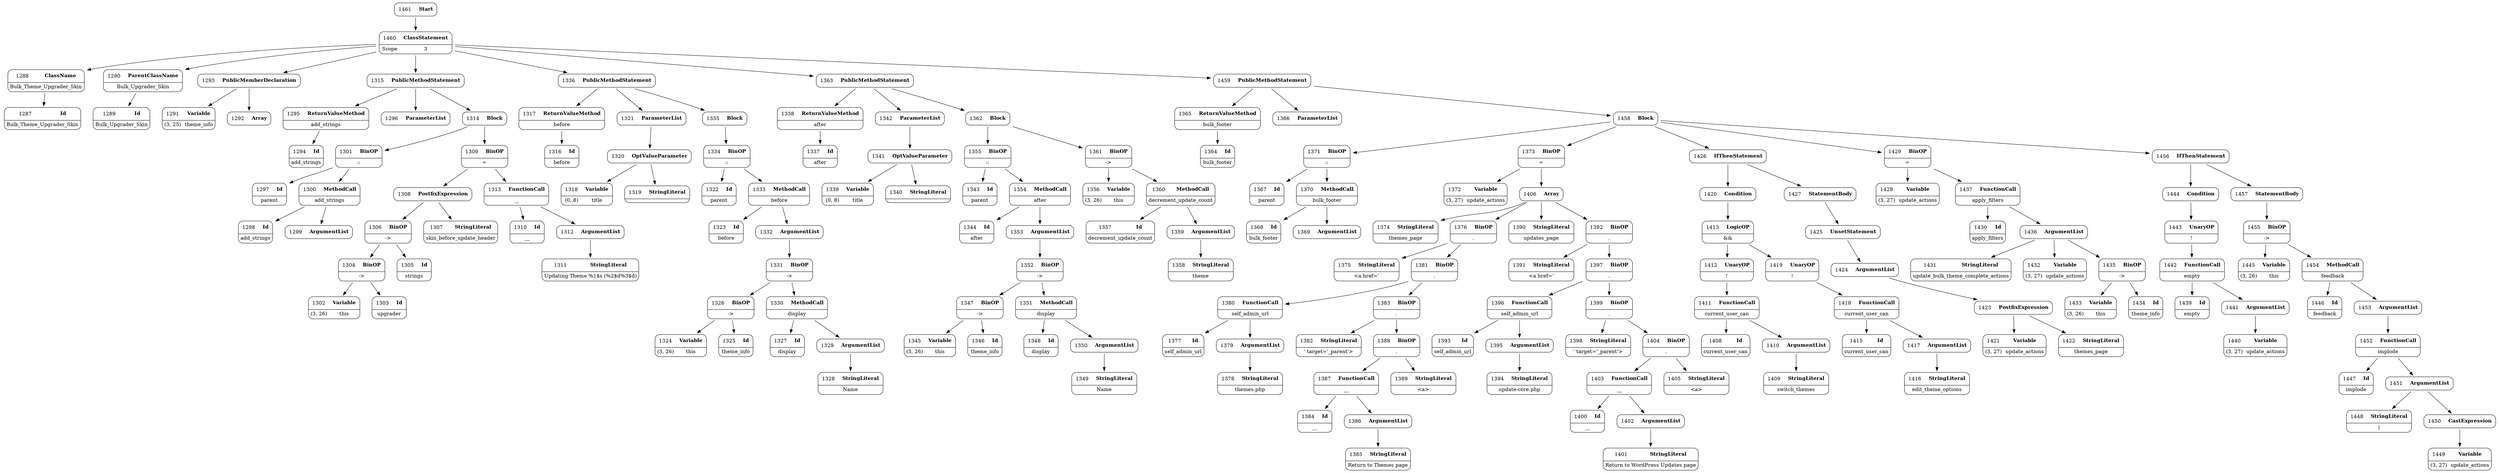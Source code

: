 digraph ast {
node [shape=none];
1287 [label=<<TABLE border='1' cellspacing='0' cellpadding='10' style='rounded' ><TR><TD border='0'>1287</TD><TD border='0'><B>Id</B></TD></TR><HR/><TR><TD border='0' cellpadding='5' colspan='2'>Bulk_Theme_Upgrader_Skin</TD></TR></TABLE>>];
1288 [label=<<TABLE border='1' cellspacing='0' cellpadding='10' style='rounded' ><TR><TD border='0'>1288</TD><TD border='0'><B>ClassName</B></TD></TR><HR/><TR><TD border='0' cellpadding='5' colspan='2'>Bulk_Theme_Upgrader_Skin</TD></TR></TABLE>>];
1288 -> 1287 [weight=2];
1289 [label=<<TABLE border='1' cellspacing='0' cellpadding='10' style='rounded' ><TR><TD border='0'>1289</TD><TD border='0'><B>Id</B></TD></TR><HR/><TR><TD border='0' cellpadding='5' colspan='2'>Bulk_Upgrader_Skin</TD></TR></TABLE>>];
1290 [label=<<TABLE border='1' cellspacing='0' cellpadding='10' style='rounded' ><TR><TD border='0'>1290</TD><TD border='0'><B>ParentClassName</B></TD></TR><HR/><TR><TD border='0' cellpadding='5' colspan='2'>Bulk_Upgrader_Skin</TD></TR></TABLE>>];
1290 -> 1289 [weight=2];
1291 [label=<<TABLE border='1' cellspacing='0' cellpadding='10' style='rounded' ><TR><TD border='0'>1291</TD><TD border='0'><B>Variable</B></TD></TR><HR/><TR><TD border='0' cellpadding='5'>(3, 25)</TD><TD border='0' cellpadding='5'>theme_info</TD></TR></TABLE>>];
1292 [label=<<TABLE border='1' cellspacing='0' cellpadding='10' style='rounded' ><TR><TD border='0'>1292</TD><TD border='0'><B>Array</B></TD></TR></TABLE>>];
1293 [label=<<TABLE border='1' cellspacing='0' cellpadding='10' style='rounded' ><TR><TD border='0'>1293</TD><TD border='0'><B>PublicMemberDeclaration</B></TD></TR></TABLE>>];
1293 -> 1291 [weight=2];
1293 -> 1292 [weight=2];
1294 [label=<<TABLE border='1' cellspacing='0' cellpadding='10' style='rounded' ><TR><TD border='0'>1294</TD><TD border='0'><B>Id</B></TD></TR><HR/><TR><TD border='0' cellpadding='5' colspan='2'>add_strings</TD></TR></TABLE>>];
1295 [label=<<TABLE border='1' cellspacing='0' cellpadding='10' style='rounded' ><TR><TD border='0'>1295</TD><TD border='0'><B>ReturnValueMethod</B></TD></TR><HR/><TR><TD border='0' cellpadding='5' colspan='2'>add_strings</TD></TR></TABLE>>];
1295 -> 1294 [weight=2];
1296 [label=<<TABLE border='1' cellspacing='0' cellpadding='10' style='rounded' ><TR><TD border='0'>1296</TD><TD border='0'><B>ParameterList</B></TD></TR></TABLE>>];
1297 [label=<<TABLE border='1' cellspacing='0' cellpadding='10' style='rounded' ><TR><TD border='0'>1297</TD><TD border='0'><B>Id</B></TD></TR><HR/><TR><TD border='0' cellpadding='5' colspan='2'>parent</TD></TR></TABLE>>];
1298 [label=<<TABLE border='1' cellspacing='0' cellpadding='10' style='rounded' ><TR><TD border='0'>1298</TD><TD border='0'><B>Id</B></TD></TR><HR/><TR><TD border='0' cellpadding='5' colspan='2'>add_strings</TD></TR></TABLE>>];
1299 [label=<<TABLE border='1' cellspacing='0' cellpadding='10' style='rounded' ><TR><TD border='0'>1299</TD><TD border='0'><B>ArgumentList</B></TD></TR></TABLE>>];
1300 [label=<<TABLE border='1' cellspacing='0' cellpadding='10' style='rounded' ><TR><TD border='0'>1300</TD><TD border='0'><B>MethodCall</B></TD></TR><HR/><TR><TD border='0' cellpadding='5' colspan='2'>add_strings</TD></TR></TABLE>>];
1300 -> 1298 [weight=2];
1300 -> 1299 [weight=2];
1301 [label=<<TABLE border='1' cellspacing='0' cellpadding='10' style='rounded' ><TR><TD border='0'>1301</TD><TD border='0'><B>BinOP</B></TD></TR><HR/><TR><TD border='0' cellpadding='5' colspan='2'>::</TD></TR></TABLE>>];
1301 -> 1297 [weight=2];
1301 -> 1300 [weight=2];
1302 [label=<<TABLE border='1' cellspacing='0' cellpadding='10' style='rounded' ><TR><TD border='0'>1302</TD><TD border='0'><B>Variable</B></TD></TR><HR/><TR><TD border='0' cellpadding='5'>(3, 26)</TD><TD border='0' cellpadding='5'>this</TD></TR></TABLE>>];
1303 [label=<<TABLE border='1' cellspacing='0' cellpadding='10' style='rounded' ><TR><TD border='0'>1303</TD><TD border='0'><B>Id</B></TD></TR><HR/><TR><TD border='0' cellpadding='5' colspan='2'>upgrader</TD></TR></TABLE>>];
1304 [label=<<TABLE border='1' cellspacing='0' cellpadding='10' style='rounded' ><TR><TD border='0'>1304</TD><TD border='0'><B>BinOP</B></TD></TR><HR/><TR><TD border='0' cellpadding='5' colspan='2'>-&gt;</TD></TR></TABLE>>];
1304 -> 1302 [weight=2];
1304 -> 1303 [weight=2];
1305 [label=<<TABLE border='1' cellspacing='0' cellpadding='10' style='rounded' ><TR><TD border='0'>1305</TD><TD border='0'><B>Id</B></TD></TR><HR/><TR><TD border='0' cellpadding='5' colspan='2'>strings</TD></TR></TABLE>>];
1306 [label=<<TABLE border='1' cellspacing='0' cellpadding='10' style='rounded' ><TR><TD border='0'>1306</TD><TD border='0'><B>BinOP</B></TD></TR><HR/><TR><TD border='0' cellpadding='5' colspan='2'>-&gt;</TD></TR></TABLE>>];
1306 -> 1304 [weight=2];
1306 -> 1305 [weight=2];
1307 [label=<<TABLE border='1' cellspacing='0' cellpadding='10' style='rounded' ><TR><TD border='0'>1307</TD><TD border='0'><B>StringLiteral</B></TD></TR><HR/><TR><TD border='0' cellpadding='5' colspan='2'>skin_before_update_header</TD></TR></TABLE>>];
1308 [label=<<TABLE border='1' cellspacing='0' cellpadding='10' style='rounded' ><TR><TD border='0'>1308</TD><TD border='0'><B>PostfixExpression</B></TD></TR></TABLE>>];
1308 -> 1306 [weight=2];
1308 -> 1307 [weight=2];
1309 [label=<<TABLE border='1' cellspacing='0' cellpadding='10' style='rounded' ><TR><TD border='0'>1309</TD><TD border='0'><B>BinOP</B></TD></TR><HR/><TR><TD border='0' cellpadding='5' colspan='2'>=</TD></TR></TABLE>>];
1309 -> 1308 [weight=2];
1309 -> 1313 [weight=2];
1310 [label=<<TABLE border='1' cellspacing='0' cellpadding='10' style='rounded' ><TR><TD border='0'>1310</TD><TD border='0'><B>Id</B></TD></TR><HR/><TR><TD border='0' cellpadding='5' colspan='2'>__</TD></TR></TABLE>>];
1311 [label=<<TABLE border='1' cellspacing='0' cellpadding='10' style='rounded' ><TR><TD border='0'>1311</TD><TD border='0'><B>StringLiteral</B></TD></TR><HR/><TR><TD border='0' cellpadding='5' colspan='2'>Updating Theme %1$s (%2$d%3$d)</TD></TR></TABLE>>];
1312 [label=<<TABLE border='1' cellspacing='0' cellpadding='10' style='rounded' ><TR><TD border='0'>1312</TD><TD border='0'><B>ArgumentList</B></TD></TR></TABLE>>];
1312 -> 1311 [weight=2];
1313 [label=<<TABLE border='1' cellspacing='0' cellpadding='10' style='rounded' ><TR><TD border='0'>1313</TD><TD border='0'><B>FunctionCall</B></TD></TR><HR/><TR><TD border='0' cellpadding='5' colspan='2'>__</TD></TR></TABLE>>];
1313 -> 1310 [weight=2];
1313 -> 1312 [weight=2];
1314 [label=<<TABLE border='1' cellspacing='0' cellpadding='10' style='rounded' ><TR><TD border='0'>1314</TD><TD border='0'><B>Block</B></TD></TR></TABLE>>];
1314 -> 1301 [weight=2];
1314 -> 1309 [weight=2];
1315 [label=<<TABLE border='1' cellspacing='0' cellpadding='10' style='rounded' ><TR><TD border='0'>1315</TD><TD border='0'><B>PublicMethodStatement</B></TD></TR></TABLE>>];
1315 -> 1295 [weight=2];
1315 -> 1296 [weight=2];
1315 -> 1314 [weight=2];
1316 [label=<<TABLE border='1' cellspacing='0' cellpadding='10' style='rounded' ><TR><TD border='0'>1316</TD><TD border='0'><B>Id</B></TD></TR><HR/><TR><TD border='0' cellpadding='5' colspan='2'>before</TD></TR></TABLE>>];
1317 [label=<<TABLE border='1' cellspacing='0' cellpadding='10' style='rounded' ><TR><TD border='0'>1317</TD><TD border='0'><B>ReturnValueMethod</B></TD></TR><HR/><TR><TD border='0' cellpadding='5' colspan='2'>before</TD></TR></TABLE>>];
1317 -> 1316 [weight=2];
1318 [label=<<TABLE border='1' cellspacing='0' cellpadding='10' style='rounded' ><TR><TD border='0'>1318</TD><TD border='0'><B>Variable</B></TD></TR><HR/><TR><TD border='0' cellpadding='5'>(0, 8)</TD><TD border='0' cellpadding='5'>title</TD></TR></TABLE>>];
1319 [label=<<TABLE border='1' cellspacing='0' cellpadding='10' style='rounded' ><TR><TD border='0'>1319</TD><TD border='0'><B>StringLiteral</B></TD></TR><HR/><TR><TD border='0' cellpadding='5' colspan='2'></TD></TR></TABLE>>];
1320 [label=<<TABLE border='1' cellspacing='0' cellpadding='10' style='rounded' ><TR><TD border='0'>1320</TD><TD border='0'><B>OptValueParameter</B></TD></TR></TABLE>>];
1320 -> 1318 [weight=2];
1320 -> 1319 [weight=2];
1321 [label=<<TABLE border='1' cellspacing='0' cellpadding='10' style='rounded' ><TR><TD border='0'>1321</TD><TD border='0'><B>ParameterList</B></TD></TR></TABLE>>];
1321 -> 1320 [weight=2];
1322 [label=<<TABLE border='1' cellspacing='0' cellpadding='10' style='rounded' ><TR><TD border='0'>1322</TD><TD border='0'><B>Id</B></TD></TR><HR/><TR><TD border='0' cellpadding='5' colspan='2'>parent</TD></TR></TABLE>>];
1323 [label=<<TABLE border='1' cellspacing='0' cellpadding='10' style='rounded' ><TR><TD border='0'>1323</TD><TD border='0'><B>Id</B></TD></TR><HR/><TR><TD border='0' cellpadding='5' colspan='2'>before</TD></TR></TABLE>>];
1324 [label=<<TABLE border='1' cellspacing='0' cellpadding='10' style='rounded' ><TR><TD border='0'>1324</TD><TD border='0'><B>Variable</B></TD></TR><HR/><TR><TD border='0' cellpadding='5'>(3, 26)</TD><TD border='0' cellpadding='5'>this</TD></TR></TABLE>>];
1325 [label=<<TABLE border='1' cellspacing='0' cellpadding='10' style='rounded' ><TR><TD border='0'>1325</TD><TD border='0'><B>Id</B></TD></TR><HR/><TR><TD border='0' cellpadding='5' colspan='2'>theme_info</TD></TR></TABLE>>];
1326 [label=<<TABLE border='1' cellspacing='0' cellpadding='10' style='rounded' ><TR><TD border='0'>1326</TD><TD border='0'><B>BinOP</B></TD></TR><HR/><TR><TD border='0' cellpadding='5' colspan='2'>-&gt;</TD></TR></TABLE>>];
1326 -> 1324 [weight=2];
1326 -> 1325 [weight=2];
1327 [label=<<TABLE border='1' cellspacing='0' cellpadding='10' style='rounded' ><TR><TD border='0'>1327</TD><TD border='0'><B>Id</B></TD></TR><HR/><TR><TD border='0' cellpadding='5' colspan='2'>display</TD></TR></TABLE>>];
1328 [label=<<TABLE border='1' cellspacing='0' cellpadding='10' style='rounded' ><TR><TD border='0'>1328</TD><TD border='0'><B>StringLiteral</B></TD></TR><HR/><TR><TD border='0' cellpadding='5' colspan='2'>Name</TD></TR></TABLE>>];
1329 [label=<<TABLE border='1' cellspacing='0' cellpadding='10' style='rounded' ><TR><TD border='0'>1329</TD><TD border='0'><B>ArgumentList</B></TD></TR></TABLE>>];
1329 -> 1328 [weight=2];
1330 [label=<<TABLE border='1' cellspacing='0' cellpadding='10' style='rounded' ><TR><TD border='0'>1330</TD><TD border='0'><B>MethodCall</B></TD></TR><HR/><TR><TD border='0' cellpadding='5' colspan='2'>display</TD></TR></TABLE>>];
1330 -> 1327 [weight=2];
1330 -> 1329 [weight=2];
1331 [label=<<TABLE border='1' cellspacing='0' cellpadding='10' style='rounded' ><TR><TD border='0'>1331</TD><TD border='0'><B>BinOP</B></TD></TR><HR/><TR><TD border='0' cellpadding='5' colspan='2'>-&gt;</TD></TR></TABLE>>];
1331 -> 1326 [weight=2];
1331 -> 1330 [weight=2];
1332 [label=<<TABLE border='1' cellspacing='0' cellpadding='10' style='rounded' ><TR><TD border='0'>1332</TD><TD border='0'><B>ArgumentList</B></TD></TR></TABLE>>];
1332 -> 1331 [weight=2];
1333 [label=<<TABLE border='1' cellspacing='0' cellpadding='10' style='rounded' ><TR><TD border='0'>1333</TD><TD border='0'><B>MethodCall</B></TD></TR><HR/><TR><TD border='0' cellpadding='5' colspan='2'>before</TD></TR></TABLE>>];
1333 -> 1323 [weight=2];
1333 -> 1332 [weight=2];
1334 [label=<<TABLE border='1' cellspacing='0' cellpadding='10' style='rounded' ><TR><TD border='0'>1334</TD><TD border='0'><B>BinOP</B></TD></TR><HR/><TR><TD border='0' cellpadding='5' colspan='2'>::</TD></TR></TABLE>>];
1334 -> 1322 [weight=2];
1334 -> 1333 [weight=2];
1335 [label=<<TABLE border='1' cellspacing='0' cellpadding='10' style='rounded' ><TR><TD border='0'>1335</TD><TD border='0'><B>Block</B></TD></TR></TABLE>>];
1335 -> 1334 [weight=2];
1336 [label=<<TABLE border='1' cellspacing='0' cellpadding='10' style='rounded' ><TR><TD border='0'>1336</TD><TD border='0'><B>PublicMethodStatement</B></TD></TR></TABLE>>];
1336 -> 1317 [weight=2];
1336 -> 1321 [weight=2];
1336 -> 1335 [weight=2];
1337 [label=<<TABLE border='1' cellspacing='0' cellpadding='10' style='rounded' ><TR><TD border='0'>1337</TD><TD border='0'><B>Id</B></TD></TR><HR/><TR><TD border='0' cellpadding='5' colspan='2'>after</TD></TR></TABLE>>];
1338 [label=<<TABLE border='1' cellspacing='0' cellpadding='10' style='rounded' ><TR><TD border='0'>1338</TD><TD border='0'><B>ReturnValueMethod</B></TD></TR><HR/><TR><TD border='0' cellpadding='5' colspan='2'>after</TD></TR></TABLE>>];
1338 -> 1337 [weight=2];
1339 [label=<<TABLE border='1' cellspacing='0' cellpadding='10' style='rounded' ><TR><TD border='0'>1339</TD><TD border='0'><B>Variable</B></TD></TR><HR/><TR><TD border='0' cellpadding='5'>(0, 8)</TD><TD border='0' cellpadding='5'>title</TD></TR></TABLE>>];
1340 [label=<<TABLE border='1' cellspacing='0' cellpadding='10' style='rounded' ><TR><TD border='0'>1340</TD><TD border='0'><B>StringLiteral</B></TD></TR><HR/><TR><TD border='0' cellpadding='5' colspan='2'></TD></TR></TABLE>>];
1341 [label=<<TABLE border='1' cellspacing='0' cellpadding='10' style='rounded' ><TR><TD border='0'>1341</TD><TD border='0'><B>OptValueParameter</B></TD></TR></TABLE>>];
1341 -> 1339 [weight=2];
1341 -> 1340 [weight=2];
1342 [label=<<TABLE border='1' cellspacing='0' cellpadding='10' style='rounded' ><TR><TD border='0'>1342</TD><TD border='0'><B>ParameterList</B></TD></TR></TABLE>>];
1342 -> 1341 [weight=2];
1343 [label=<<TABLE border='1' cellspacing='0' cellpadding='10' style='rounded' ><TR><TD border='0'>1343</TD><TD border='0'><B>Id</B></TD></TR><HR/><TR><TD border='0' cellpadding='5' colspan='2'>parent</TD></TR></TABLE>>];
1344 [label=<<TABLE border='1' cellspacing='0' cellpadding='10' style='rounded' ><TR><TD border='0'>1344</TD><TD border='0'><B>Id</B></TD></TR><HR/><TR><TD border='0' cellpadding='5' colspan='2'>after</TD></TR></TABLE>>];
1345 [label=<<TABLE border='1' cellspacing='0' cellpadding='10' style='rounded' ><TR><TD border='0'>1345</TD><TD border='0'><B>Variable</B></TD></TR><HR/><TR><TD border='0' cellpadding='5'>(3, 26)</TD><TD border='0' cellpadding='5'>this</TD></TR></TABLE>>];
1346 [label=<<TABLE border='1' cellspacing='0' cellpadding='10' style='rounded' ><TR><TD border='0'>1346</TD><TD border='0'><B>Id</B></TD></TR><HR/><TR><TD border='0' cellpadding='5' colspan='2'>theme_info</TD></TR></TABLE>>];
1347 [label=<<TABLE border='1' cellspacing='0' cellpadding='10' style='rounded' ><TR><TD border='0'>1347</TD><TD border='0'><B>BinOP</B></TD></TR><HR/><TR><TD border='0' cellpadding='5' colspan='2'>-&gt;</TD></TR></TABLE>>];
1347 -> 1345 [weight=2];
1347 -> 1346 [weight=2];
1348 [label=<<TABLE border='1' cellspacing='0' cellpadding='10' style='rounded' ><TR><TD border='0'>1348</TD><TD border='0'><B>Id</B></TD></TR><HR/><TR><TD border='0' cellpadding='5' colspan='2'>display</TD></TR></TABLE>>];
1349 [label=<<TABLE border='1' cellspacing='0' cellpadding='10' style='rounded' ><TR><TD border='0'>1349</TD><TD border='0'><B>StringLiteral</B></TD></TR><HR/><TR><TD border='0' cellpadding='5' colspan='2'>Name</TD></TR></TABLE>>];
1350 [label=<<TABLE border='1' cellspacing='0' cellpadding='10' style='rounded' ><TR><TD border='0'>1350</TD><TD border='0'><B>ArgumentList</B></TD></TR></TABLE>>];
1350 -> 1349 [weight=2];
1351 [label=<<TABLE border='1' cellspacing='0' cellpadding='10' style='rounded' ><TR><TD border='0'>1351</TD><TD border='0'><B>MethodCall</B></TD></TR><HR/><TR><TD border='0' cellpadding='5' colspan='2'>display</TD></TR></TABLE>>];
1351 -> 1348 [weight=2];
1351 -> 1350 [weight=2];
1352 [label=<<TABLE border='1' cellspacing='0' cellpadding='10' style='rounded' ><TR><TD border='0'>1352</TD><TD border='0'><B>BinOP</B></TD></TR><HR/><TR><TD border='0' cellpadding='5' colspan='2'>-&gt;</TD></TR></TABLE>>];
1352 -> 1347 [weight=2];
1352 -> 1351 [weight=2];
1353 [label=<<TABLE border='1' cellspacing='0' cellpadding='10' style='rounded' ><TR><TD border='0'>1353</TD><TD border='0'><B>ArgumentList</B></TD></TR></TABLE>>];
1353 -> 1352 [weight=2];
1354 [label=<<TABLE border='1' cellspacing='0' cellpadding='10' style='rounded' ><TR><TD border='0'>1354</TD><TD border='0'><B>MethodCall</B></TD></TR><HR/><TR><TD border='0' cellpadding='5' colspan='2'>after</TD></TR></TABLE>>];
1354 -> 1344 [weight=2];
1354 -> 1353 [weight=2];
1355 [label=<<TABLE border='1' cellspacing='0' cellpadding='10' style='rounded' ><TR><TD border='0'>1355</TD><TD border='0'><B>BinOP</B></TD></TR><HR/><TR><TD border='0' cellpadding='5' colspan='2'>::</TD></TR></TABLE>>];
1355 -> 1343 [weight=2];
1355 -> 1354 [weight=2];
1356 [label=<<TABLE border='1' cellspacing='0' cellpadding='10' style='rounded' ><TR><TD border='0'>1356</TD><TD border='0'><B>Variable</B></TD></TR><HR/><TR><TD border='0' cellpadding='5'>(3, 26)</TD><TD border='0' cellpadding='5'>this</TD></TR></TABLE>>];
1357 [label=<<TABLE border='1' cellspacing='0' cellpadding='10' style='rounded' ><TR><TD border='0'>1357</TD><TD border='0'><B>Id</B></TD></TR><HR/><TR><TD border='0' cellpadding='5' colspan='2'>decrement_update_count</TD></TR></TABLE>>];
1358 [label=<<TABLE border='1' cellspacing='0' cellpadding='10' style='rounded' ><TR><TD border='0'>1358</TD><TD border='0'><B>StringLiteral</B></TD></TR><HR/><TR><TD border='0' cellpadding='5' colspan='2'>theme</TD></TR></TABLE>>];
1359 [label=<<TABLE border='1' cellspacing='0' cellpadding='10' style='rounded' ><TR><TD border='0'>1359</TD><TD border='0'><B>ArgumentList</B></TD></TR></TABLE>>];
1359 -> 1358 [weight=2];
1360 [label=<<TABLE border='1' cellspacing='0' cellpadding='10' style='rounded' ><TR><TD border='0'>1360</TD><TD border='0'><B>MethodCall</B></TD></TR><HR/><TR><TD border='0' cellpadding='5' colspan='2'>decrement_update_count</TD></TR></TABLE>>];
1360 -> 1357 [weight=2];
1360 -> 1359 [weight=2];
1361 [label=<<TABLE border='1' cellspacing='0' cellpadding='10' style='rounded' ><TR><TD border='0'>1361</TD><TD border='0'><B>BinOP</B></TD></TR><HR/><TR><TD border='0' cellpadding='5' colspan='2'>-&gt;</TD></TR></TABLE>>];
1361 -> 1356 [weight=2];
1361 -> 1360 [weight=2];
1362 [label=<<TABLE border='1' cellspacing='0' cellpadding='10' style='rounded' ><TR><TD border='0'>1362</TD><TD border='0'><B>Block</B></TD></TR></TABLE>>];
1362 -> 1355 [weight=2];
1362 -> 1361 [weight=2];
1363 [label=<<TABLE border='1' cellspacing='0' cellpadding='10' style='rounded' ><TR><TD border='0'>1363</TD><TD border='0'><B>PublicMethodStatement</B></TD></TR></TABLE>>];
1363 -> 1338 [weight=2];
1363 -> 1342 [weight=2];
1363 -> 1362 [weight=2];
1364 [label=<<TABLE border='1' cellspacing='0' cellpadding='10' style='rounded' ><TR><TD border='0'>1364</TD><TD border='0'><B>Id</B></TD></TR><HR/><TR><TD border='0' cellpadding='5' colspan='2'>bulk_footer</TD></TR></TABLE>>];
1365 [label=<<TABLE border='1' cellspacing='0' cellpadding='10' style='rounded' ><TR><TD border='0'>1365</TD><TD border='0'><B>ReturnValueMethod</B></TD></TR><HR/><TR><TD border='0' cellpadding='5' colspan='2'>bulk_footer</TD></TR></TABLE>>];
1365 -> 1364 [weight=2];
1366 [label=<<TABLE border='1' cellspacing='0' cellpadding='10' style='rounded' ><TR><TD border='0'>1366</TD><TD border='0'><B>ParameterList</B></TD></TR></TABLE>>];
1367 [label=<<TABLE border='1' cellspacing='0' cellpadding='10' style='rounded' ><TR><TD border='0'>1367</TD><TD border='0'><B>Id</B></TD></TR><HR/><TR><TD border='0' cellpadding='5' colspan='2'>parent</TD></TR></TABLE>>];
1368 [label=<<TABLE border='1' cellspacing='0' cellpadding='10' style='rounded' ><TR><TD border='0'>1368</TD><TD border='0'><B>Id</B></TD></TR><HR/><TR><TD border='0' cellpadding='5' colspan='2'>bulk_footer</TD></TR></TABLE>>];
1369 [label=<<TABLE border='1' cellspacing='0' cellpadding='10' style='rounded' ><TR><TD border='0'>1369</TD><TD border='0'><B>ArgumentList</B></TD></TR></TABLE>>];
1370 [label=<<TABLE border='1' cellspacing='0' cellpadding='10' style='rounded' ><TR><TD border='0'>1370</TD><TD border='0'><B>MethodCall</B></TD></TR><HR/><TR><TD border='0' cellpadding='5' colspan='2'>bulk_footer</TD></TR></TABLE>>];
1370 -> 1368 [weight=2];
1370 -> 1369 [weight=2];
1371 [label=<<TABLE border='1' cellspacing='0' cellpadding='10' style='rounded' ><TR><TD border='0'>1371</TD><TD border='0'><B>BinOP</B></TD></TR><HR/><TR><TD border='0' cellpadding='5' colspan='2'>::</TD></TR></TABLE>>];
1371 -> 1367 [weight=2];
1371 -> 1370 [weight=2];
1372 [label=<<TABLE border='1' cellspacing='0' cellpadding='10' style='rounded' ><TR><TD border='0'>1372</TD><TD border='0'><B>Variable</B></TD></TR><HR/><TR><TD border='0' cellpadding='5'>(3, 27)</TD><TD border='0' cellpadding='5'>update_actions</TD></TR></TABLE>>];
1373 [label=<<TABLE border='1' cellspacing='0' cellpadding='10' style='rounded' ><TR><TD border='0'>1373</TD><TD border='0'><B>BinOP</B></TD></TR><HR/><TR><TD border='0' cellpadding='5' colspan='2'>=</TD></TR></TABLE>>];
1373 -> 1372 [weight=2];
1373 -> 1406 [weight=2];
1374 [label=<<TABLE border='1' cellspacing='0' cellpadding='10' style='rounded' ><TR><TD border='0'>1374</TD><TD border='0'><B>StringLiteral</B></TD></TR><HR/><TR><TD border='0' cellpadding='5' colspan='2'>themes_page</TD></TR></TABLE>>];
1375 [label=<<TABLE border='1' cellspacing='0' cellpadding='10' style='rounded' ><TR><TD border='0'>1375</TD><TD border='0'><B>StringLiteral</B></TD></TR><HR/><TR><TD border='0' cellpadding='5' colspan='2'>&lt;a href='</TD></TR></TABLE>>];
1376 [label=<<TABLE border='1' cellspacing='0' cellpadding='10' style='rounded' ><TR><TD border='0'>1376</TD><TD border='0'><B>BinOP</B></TD></TR><HR/><TR><TD border='0' cellpadding='5' colspan='2'>.</TD></TR></TABLE>>];
1376 -> 1375 [weight=2];
1376 -> 1381 [weight=2];
1377 [label=<<TABLE border='1' cellspacing='0' cellpadding='10' style='rounded' ><TR><TD border='0'>1377</TD><TD border='0'><B>Id</B></TD></TR><HR/><TR><TD border='0' cellpadding='5' colspan='2'>self_admin_url</TD></TR></TABLE>>];
1378 [label=<<TABLE border='1' cellspacing='0' cellpadding='10' style='rounded' ><TR><TD border='0'>1378</TD><TD border='0'><B>StringLiteral</B></TD></TR><HR/><TR><TD border='0' cellpadding='5' colspan='2'>themes.php</TD></TR></TABLE>>];
1379 [label=<<TABLE border='1' cellspacing='0' cellpadding='10' style='rounded' ><TR><TD border='0'>1379</TD><TD border='0'><B>ArgumentList</B></TD></TR></TABLE>>];
1379 -> 1378 [weight=2];
1380 [label=<<TABLE border='1' cellspacing='0' cellpadding='10' style='rounded' ><TR><TD border='0'>1380</TD><TD border='0'><B>FunctionCall</B></TD></TR><HR/><TR><TD border='0' cellpadding='5' colspan='2'>self_admin_url</TD></TR></TABLE>>];
1380 -> 1377 [weight=2];
1380 -> 1379 [weight=2];
1381 [label=<<TABLE border='1' cellspacing='0' cellpadding='10' style='rounded' ><TR><TD border='0'>1381</TD><TD border='0'><B>BinOP</B></TD></TR><HR/><TR><TD border='0' cellpadding='5' colspan='2'>.</TD></TR></TABLE>>];
1381 -> 1380 [weight=2];
1381 -> 1383 [weight=2];
1382 [label=<<TABLE border='1' cellspacing='0' cellpadding='10' style='rounded' ><TR><TD border='0'>1382</TD><TD border='0'><B>StringLiteral</B></TD></TR><HR/><TR><TD border='0' cellpadding='5' colspan='2'>' target='_parent'&gt;</TD></TR></TABLE>>];
1383 [label=<<TABLE border='1' cellspacing='0' cellpadding='10' style='rounded' ><TR><TD border='0'>1383</TD><TD border='0'><B>BinOP</B></TD></TR><HR/><TR><TD border='0' cellpadding='5' colspan='2'>.</TD></TR></TABLE>>];
1383 -> 1382 [weight=2];
1383 -> 1388 [weight=2];
1384 [label=<<TABLE border='1' cellspacing='0' cellpadding='10' style='rounded' ><TR><TD border='0'>1384</TD><TD border='0'><B>Id</B></TD></TR><HR/><TR><TD border='0' cellpadding='5' colspan='2'>__</TD></TR></TABLE>>];
1385 [label=<<TABLE border='1' cellspacing='0' cellpadding='10' style='rounded' ><TR><TD border='0'>1385</TD><TD border='0'><B>StringLiteral</B></TD></TR><HR/><TR><TD border='0' cellpadding='5' colspan='2'>Return to Themes page</TD></TR></TABLE>>];
1386 [label=<<TABLE border='1' cellspacing='0' cellpadding='10' style='rounded' ><TR><TD border='0'>1386</TD><TD border='0'><B>ArgumentList</B></TD></TR></TABLE>>];
1386 -> 1385 [weight=2];
1387 [label=<<TABLE border='1' cellspacing='0' cellpadding='10' style='rounded' ><TR><TD border='0'>1387</TD><TD border='0'><B>FunctionCall</B></TD></TR><HR/><TR><TD border='0' cellpadding='5' colspan='2'>__</TD></TR></TABLE>>];
1387 -> 1384 [weight=2];
1387 -> 1386 [weight=2];
1388 [label=<<TABLE border='1' cellspacing='0' cellpadding='10' style='rounded' ><TR><TD border='0'>1388</TD><TD border='0'><B>BinOP</B></TD></TR><HR/><TR><TD border='0' cellpadding='5' colspan='2'>.</TD></TR></TABLE>>];
1388 -> 1387 [weight=2];
1388 -> 1389 [weight=2];
1389 [label=<<TABLE border='1' cellspacing='0' cellpadding='10' style='rounded' ><TR><TD border='0'>1389</TD><TD border='0'><B>StringLiteral</B></TD></TR><HR/><TR><TD border='0' cellpadding='5' colspan='2'>&lt;a&gt;</TD></TR></TABLE>>];
1390 [label=<<TABLE border='1' cellspacing='0' cellpadding='10' style='rounded' ><TR><TD border='0'>1390</TD><TD border='0'><B>StringLiteral</B></TD></TR><HR/><TR><TD border='0' cellpadding='5' colspan='2'>updates_page</TD></TR></TABLE>>];
1391 [label=<<TABLE border='1' cellspacing='0' cellpadding='10' style='rounded' ><TR><TD border='0'>1391</TD><TD border='0'><B>StringLiteral</B></TD></TR><HR/><TR><TD border='0' cellpadding='5' colspan='2'>&lt;a href='</TD></TR></TABLE>>];
1392 [label=<<TABLE border='1' cellspacing='0' cellpadding='10' style='rounded' ><TR><TD border='0'>1392</TD><TD border='0'><B>BinOP</B></TD></TR><HR/><TR><TD border='0' cellpadding='5' colspan='2'>.</TD></TR></TABLE>>];
1392 -> 1391 [weight=2];
1392 -> 1397 [weight=2];
1393 [label=<<TABLE border='1' cellspacing='0' cellpadding='10' style='rounded' ><TR><TD border='0'>1393</TD><TD border='0'><B>Id</B></TD></TR><HR/><TR><TD border='0' cellpadding='5' colspan='2'>self_admin_url</TD></TR></TABLE>>];
1394 [label=<<TABLE border='1' cellspacing='0' cellpadding='10' style='rounded' ><TR><TD border='0'>1394</TD><TD border='0'><B>StringLiteral</B></TD></TR><HR/><TR><TD border='0' cellpadding='5' colspan='2'>update-core.php</TD></TR></TABLE>>];
1395 [label=<<TABLE border='1' cellspacing='0' cellpadding='10' style='rounded' ><TR><TD border='0'>1395</TD><TD border='0'><B>ArgumentList</B></TD></TR></TABLE>>];
1395 -> 1394 [weight=2];
1396 [label=<<TABLE border='1' cellspacing='0' cellpadding='10' style='rounded' ><TR><TD border='0'>1396</TD><TD border='0'><B>FunctionCall</B></TD></TR><HR/><TR><TD border='0' cellpadding='5' colspan='2'>self_admin_url</TD></TR></TABLE>>];
1396 -> 1393 [weight=2];
1396 -> 1395 [weight=2];
1397 [label=<<TABLE border='1' cellspacing='0' cellpadding='10' style='rounded' ><TR><TD border='0'>1397</TD><TD border='0'><B>BinOP</B></TD></TR><HR/><TR><TD border='0' cellpadding='5' colspan='2'>.</TD></TR></TABLE>>];
1397 -> 1396 [weight=2];
1397 -> 1399 [weight=2];
1398 [label=<<TABLE border='1' cellspacing='0' cellpadding='10' style='rounded' ><TR><TD border='0'>1398</TD><TD border='0'><B>StringLiteral</B></TD></TR><HR/><TR><TD border='0' cellpadding='5' colspan='2'>' target='_parent'&gt;</TD></TR></TABLE>>];
1399 [label=<<TABLE border='1' cellspacing='0' cellpadding='10' style='rounded' ><TR><TD border='0'>1399</TD><TD border='0'><B>BinOP</B></TD></TR><HR/><TR><TD border='0' cellpadding='5' colspan='2'>.</TD></TR></TABLE>>];
1399 -> 1398 [weight=2];
1399 -> 1404 [weight=2];
1400 [label=<<TABLE border='1' cellspacing='0' cellpadding='10' style='rounded' ><TR><TD border='0'>1400</TD><TD border='0'><B>Id</B></TD></TR><HR/><TR><TD border='0' cellpadding='5' colspan='2'>__</TD></TR></TABLE>>];
1401 [label=<<TABLE border='1' cellspacing='0' cellpadding='10' style='rounded' ><TR><TD border='0'>1401</TD><TD border='0'><B>StringLiteral</B></TD></TR><HR/><TR><TD border='0' cellpadding='5' colspan='2'>Return to WordPress Updates page</TD></TR></TABLE>>];
1402 [label=<<TABLE border='1' cellspacing='0' cellpadding='10' style='rounded' ><TR><TD border='0'>1402</TD><TD border='0'><B>ArgumentList</B></TD></TR></TABLE>>];
1402 -> 1401 [weight=2];
1403 [label=<<TABLE border='1' cellspacing='0' cellpadding='10' style='rounded' ><TR><TD border='0'>1403</TD><TD border='0'><B>FunctionCall</B></TD></TR><HR/><TR><TD border='0' cellpadding='5' colspan='2'>__</TD></TR></TABLE>>];
1403 -> 1400 [weight=2];
1403 -> 1402 [weight=2];
1404 [label=<<TABLE border='1' cellspacing='0' cellpadding='10' style='rounded' ><TR><TD border='0'>1404</TD><TD border='0'><B>BinOP</B></TD></TR><HR/><TR><TD border='0' cellpadding='5' colspan='2'>.</TD></TR></TABLE>>];
1404 -> 1403 [weight=2];
1404 -> 1405 [weight=2];
1405 [label=<<TABLE border='1' cellspacing='0' cellpadding='10' style='rounded' ><TR><TD border='0'>1405</TD><TD border='0'><B>StringLiteral</B></TD></TR><HR/><TR><TD border='0' cellpadding='5' colspan='2'>&lt;a&gt;</TD></TR></TABLE>>];
1406 [label=<<TABLE border='1' cellspacing='0' cellpadding='10' style='rounded' ><TR><TD border='0'>1406</TD><TD border='0'><B>Array</B></TD></TR></TABLE>>];
1406 -> 1374 [weight=2];
1406 -> 1376 [weight=2];
1406 -> 1390 [weight=2];
1406 -> 1392 [weight=2];
1408 [label=<<TABLE border='1' cellspacing='0' cellpadding='10' style='rounded' ><TR><TD border='0'>1408</TD><TD border='0'><B>Id</B></TD></TR><HR/><TR><TD border='0' cellpadding='5' colspan='2'>current_user_can</TD></TR></TABLE>>];
1409 [label=<<TABLE border='1' cellspacing='0' cellpadding='10' style='rounded' ><TR><TD border='0'>1409</TD><TD border='0'><B>StringLiteral</B></TD></TR><HR/><TR><TD border='0' cellpadding='5' colspan='2'>switch_themes</TD></TR></TABLE>>];
1410 [label=<<TABLE border='1' cellspacing='0' cellpadding='10' style='rounded' ><TR><TD border='0'>1410</TD><TD border='0'><B>ArgumentList</B></TD></TR></TABLE>>];
1410 -> 1409 [weight=2];
1411 [label=<<TABLE border='1' cellspacing='0' cellpadding='10' style='rounded' ><TR><TD border='0'>1411</TD><TD border='0'><B>FunctionCall</B></TD></TR><HR/><TR><TD border='0' cellpadding='5' colspan='2'>current_user_can</TD></TR></TABLE>>];
1411 -> 1408 [weight=2];
1411 -> 1410 [weight=2];
1412 [label=<<TABLE border='1' cellspacing='0' cellpadding='10' style='rounded' ><TR><TD border='0'>1412</TD><TD border='0'><B>UnaryOP</B></TD></TR><HR/><TR><TD border='0' cellpadding='5' colspan='2'>!</TD></TR></TABLE>>];
1412 -> 1411 [weight=2];
1413 [label=<<TABLE border='1' cellspacing='0' cellpadding='10' style='rounded' ><TR><TD border='0'>1413</TD><TD border='0'><B>LogicOP</B></TD></TR><HR/><TR><TD border='0' cellpadding='5' colspan='2'>&amp;&amp;</TD></TR></TABLE>>];
1413 -> 1412 [weight=2];
1413 -> 1419 [weight=2];
1415 [label=<<TABLE border='1' cellspacing='0' cellpadding='10' style='rounded' ><TR><TD border='0'>1415</TD><TD border='0'><B>Id</B></TD></TR><HR/><TR><TD border='0' cellpadding='5' colspan='2'>current_user_can</TD></TR></TABLE>>];
1416 [label=<<TABLE border='1' cellspacing='0' cellpadding='10' style='rounded' ><TR><TD border='0'>1416</TD><TD border='0'><B>StringLiteral</B></TD></TR><HR/><TR><TD border='0' cellpadding='5' colspan='2'>edit_theme_options</TD></TR></TABLE>>];
1417 [label=<<TABLE border='1' cellspacing='0' cellpadding='10' style='rounded' ><TR><TD border='0'>1417</TD><TD border='0'><B>ArgumentList</B></TD></TR></TABLE>>];
1417 -> 1416 [weight=2];
1418 [label=<<TABLE border='1' cellspacing='0' cellpadding='10' style='rounded' ><TR><TD border='0'>1418</TD><TD border='0'><B>FunctionCall</B></TD></TR><HR/><TR><TD border='0' cellpadding='5' colspan='2'>current_user_can</TD></TR></TABLE>>];
1418 -> 1415 [weight=2];
1418 -> 1417 [weight=2];
1419 [label=<<TABLE border='1' cellspacing='0' cellpadding='10' style='rounded' ><TR><TD border='0'>1419</TD><TD border='0'><B>UnaryOP</B></TD></TR><HR/><TR><TD border='0' cellpadding='5' colspan='2'>!</TD></TR></TABLE>>];
1419 -> 1418 [weight=2];
1420 [label=<<TABLE border='1' cellspacing='0' cellpadding='10' style='rounded' ><TR><TD border='0'>1420</TD><TD border='0'><B>Condition</B></TD></TR></TABLE>>];
1420 -> 1413 [weight=2];
1421 [label=<<TABLE border='1' cellspacing='0' cellpadding='10' style='rounded' ><TR><TD border='0'>1421</TD><TD border='0'><B>Variable</B></TD></TR><HR/><TR><TD border='0' cellpadding='5'>(3, 27)</TD><TD border='0' cellpadding='5'>update_actions</TD></TR></TABLE>>];
1422 [label=<<TABLE border='1' cellspacing='0' cellpadding='10' style='rounded' ><TR><TD border='0'>1422</TD><TD border='0'><B>StringLiteral</B></TD></TR><HR/><TR><TD border='0' cellpadding='5' colspan='2'>themes_page</TD></TR></TABLE>>];
1423 [label=<<TABLE border='1' cellspacing='0' cellpadding='10' style='rounded' ><TR><TD border='0'>1423</TD><TD border='0'><B>PostfixExpression</B></TD></TR></TABLE>>];
1423 -> 1421 [weight=2];
1423 -> 1422 [weight=2];
1424 [label=<<TABLE border='1' cellspacing='0' cellpadding='10' style='rounded' ><TR><TD border='0'>1424</TD><TD border='0'><B>ArgumentList</B></TD></TR></TABLE>>];
1424 -> 1423 [weight=2];
1425 [label=<<TABLE border='1' cellspacing='0' cellpadding='10' style='rounded' ><TR><TD border='0'>1425</TD><TD border='0'><B>UnsetStatement</B></TD></TR></TABLE>>];
1425 -> 1424 [weight=2];
1426 [label=<<TABLE border='1' cellspacing='0' cellpadding='10' style='rounded' ><TR><TD border='0'>1426</TD><TD border='0'><B>IfThenStatement</B></TD></TR></TABLE>>];
1426 -> 1420 [weight=2];
1426 -> 1427 [weight=2];
1427 [label=<<TABLE border='1' cellspacing='0' cellpadding='10' style='rounded' ><TR><TD border='0'>1427</TD><TD border='0'><B>StatementBody</B></TD></TR></TABLE>>];
1427 -> 1425 [weight=2];
1428 [label=<<TABLE border='1' cellspacing='0' cellpadding='10' style='rounded' ><TR><TD border='0'>1428</TD><TD border='0'><B>Variable</B></TD></TR><HR/><TR><TD border='0' cellpadding='5'>(3, 27)</TD><TD border='0' cellpadding='5'>update_actions</TD></TR></TABLE>>];
1429 [label=<<TABLE border='1' cellspacing='0' cellpadding='10' style='rounded' ><TR><TD border='0'>1429</TD><TD border='0'><B>BinOP</B></TD></TR><HR/><TR><TD border='0' cellpadding='5' colspan='2'>=</TD></TR></TABLE>>];
1429 -> 1428 [weight=2];
1429 -> 1437 [weight=2];
1430 [label=<<TABLE border='1' cellspacing='0' cellpadding='10' style='rounded' ><TR><TD border='0'>1430</TD><TD border='0'><B>Id</B></TD></TR><HR/><TR><TD border='0' cellpadding='5' colspan='2'>apply_filters</TD></TR></TABLE>>];
1431 [label=<<TABLE border='1' cellspacing='0' cellpadding='10' style='rounded' ><TR><TD border='0'>1431</TD><TD border='0'><B>StringLiteral</B></TD></TR><HR/><TR><TD border='0' cellpadding='5' colspan='2'>update_bulk_theme_complete_actions</TD></TR></TABLE>>];
1432 [label=<<TABLE border='1' cellspacing='0' cellpadding='10' style='rounded' ><TR><TD border='0'>1432</TD><TD border='0'><B>Variable</B></TD></TR><HR/><TR><TD border='0' cellpadding='5'>(3, 27)</TD><TD border='0' cellpadding='5'>update_actions</TD></TR></TABLE>>];
1433 [label=<<TABLE border='1' cellspacing='0' cellpadding='10' style='rounded' ><TR><TD border='0'>1433</TD><TD border='0'><B>Variable</B></TD></TR><HR/><TR><TD border='0' cellpadding='5'>(3, 26)</TD><TD border='0' cellpadding='5'>this</TD></TR></TABLE>>];
1434 [label=<<TABLE border='1' cellspacing='0' cellpadding='10' style='rounded' ><TR><TD border='0'>1434</TD><TD border='0'><B>Id</B></TD></TR><HR/><TR><TD border='0' cellpadding='5' colspan='2'>theme_info</TD></TR></TABLE>>];
1435 [label=<<TABLE border='1' cellspacing='0' cellpadding='10' style='rounded' ><TR><TD border='0'>1435</TD><TD border='0'><B>BinOP</B></TD></TR><HR/><TR><TD border='0' cellpadding='5' colspan='2'>-&gt;</TD></TR></TABLE>>];
1435 -> 1433 [weight=2];
1435 -> 1434 [weight=2];
1436 [label=<<TABLE border='1' cellspacing='0' cellpadding='10' style='rounded' ><TR><TD border='0'>1436</TD><TD border='0'><B>ArgumentList</B></TD></TR></TABLE>>];
1436 -> 1431 [weight=2];
1436 -> 1432 [weight=2];
1436 -> 1435 [weight=2];
1437 [label=<<TABLE border='1' cellspacing='0' cellpadding='10' style='rounded' ><TR><TD border='0'>1437</TD><TD border='0'><B>FunctionCall</B></TD></TR><HR/><TR><TD border='0' cellpadding='5' colspan='2'>apply_filters</TD></TR></TABLE>>];
1437 -> 1430 [weight=2];
1437 -> 1436 [weight=2];
1439 [label=<<TABLE border='1' cellspacing='0' cellpadding='10' style='rounded' ><TR><TD border='0'>1439</TD><TD border='0'><B>Id</B></TD></TR><HR/><TR><TD border='0' cellpadding='5' colspan='2'>empty</TD></TR></TABLE>>];
1440 [label=<<TABLE border='1' cellspacing='0' cellpadding='10' style='rounded' ><TR><TD border='0'>1440</TD><TD border='0'><B>Variable</B></TD></TR><HR/><TR><TD border='0' cellpadding='5'>(3, 27)</TD><TD border='0' cellpadding='5'>update_actions</TD></TR></TABLE>>];
1441 [label=<<TABLE border='1' cellspacing='0' cellpadding='10' style='rounded' ><TR><TD border='0'>1441</TD><TD border='0'><B>ArgumentList</B></TD></TR></TABLE>>];
1441 -> 1440 [weight=2];
1442 [label=<<TABLE border='1' cellspacing='0' cellpadding='10' style='rounded' ><TR><TD border='0'>1442</TD><TD border='0'><B>FunctionCall</B></TD></TR><HR/><TR><TD border='0' cellpadding='5' colspan='2'>empty</TD></TR></TABLE>>];
1442 -> 1439 [weight=2];
1442 -> 1441 [weight=2];
1443 [label=<<TABLE border='1' cellspacing='0' cellpadding='10' style='rounded' ><TR><TD border='0'>1443</TD><TD border='0'><B>UnaryOP</B></TD></TR><HR/><TR><TD border='0' cellpadding='5' colspan='2'>!</TD></TR></TABLE>>];
1443 -> 1442 [weight=2];
1444 [label=<<TABLE border='1' cellspacing='0' cellpadding='10' style='rounded' ><TR><TD border='0'>1444</TD><TD border='0'><B>Condition</B></TD></TR></TABLE>>];
1444 -> 1443 [weight=2];
1445 [label=<<TABLE border='1' cellspacing='0' cellpadding='10' style='rounded' ><TR><TD border='0'>1445</TD><TD border='0'><B>Variable</B></TD></TR><HR/><TR><TD border='0' cellpadding='5'>(3, 26)</TD><TD border='0' cellpadding='5'>this</TD></TR></TABLE>>];
1446 [label=<<TABLE border='1' cellspacing='0' cellpadding='10' style='rounded' ><TR><TD border='0'>1446</TD><TD border='0'><B>Id</B></TD></TR><HR/><TR><TD border='0' cellpadding='5' colspan='2'>feedback</TD></TR></TABLE>>];
1447 [label=<<TABLE border='1' cellspacing='0' cellpadding='10' style='rounded' ><TR><TD border='0'>1447</TD><TD border='0'><B>Id</B></TD></TR><HR/><TR><TD border='0' cellpadding='5' colspan='2'>implode</TD></TR></TABLE>>];
1448 [label=<<TABLE border='1' cellspacing='0' cellpadding='10' style='rounded' ><TR><TD border='0'>1448</TD><TD border='0'><B>StringLiteral</B></TD></TR><HR/><TR><TD border='0' cellpadding='5' colspan='2'> | </TD></TR></TABLE>>];
1449 [label=<<TABLE border='1' cellspacing='0' cellpadding='10' style='rounded' ><TR><TD border='0'>1449</TD><TD border='0'><B>Variable</B></TD></TR><HR/><TR><TD border='0' cellpadding='5'>(3, 27)</TD><TD border='0' cellpadding='5'>update_actions</TD></TR></TABLE>>];
1450 [label=<<TABLE border='1' cellspacing='0' cellpadding='10' style='rounded' ><TR><TD border='0'>1450</TD><TD border='0'><B>CastExpression</B></TD></TR></TABLE>>];
1450 -> 1449 [weight=2];
1451 [label=<<TABLE border='1' cellspacing='0' cellpadding='10' style='rounded' ><TR><TD border='0'>1451</TD><TD border='0'><B>ArgumentList</B></TD></TR></TABLE>>];
1451 -> 1448 [weight=2];
1451 -> 1450 [weight=2];
1452 [label=<<TABLE border='1' cellspacing='0' cellpadding='10' style='rounded' ><TR><TD border='0'>1452</TD><TD border='0'><B>FunctionCall</B></TD></TR><HR/><TR><TD border='0' cellpadding='5' colspan='2'>implode</TD></TR></TABLE>>];
1452 -> 1447 [weight=2];
1452 -> 1451 [weight=2];
1453 [label=<<TABLE border='1' cellspacing='0' cellpadding='10' style='rounded' ><TR><TD border='0'>1453</TD><TD border='0'><B>ArgumentList</B></TD></TR></TABLE>>];
1453 -> 1452 [weight=2];
1454 [label=<<TABLE border='1' cellspacing='0' cellpadding='10' style='rounded' ><TR><TD border='0'>1454</TD><TD border='0'><B>MethodCall</B></TD></TR><HR/><TR><TD border='0' cellpadding='5' colspan='2'>feedback</TD></TR></TABLE>>];
1454 -> 1446 [weight=2];
1454 -> 1453 [weight=2];
1455 [label=<<TABLE border='1' cellspacing='0' cellpadding='10' style='rounded' ><TR><TD border='0'>1455</TD><TD border='0'><B>BinOP</B></TD></TR><HR/><TR><TD border='0' cellpadding='5' colspan='2'>-&gt;</TD></TR></TABLE>>];
1455 -> 1445 [weight=2];
1455 -> 1454 [weight=2];
1456 [label=<<TABLE border='1' cellspacing='0' cellpadding='10' style='rounded' ><TR><TD border='0'>1456</TD><TD border='0'><B>IfThenStatement</B></TD></TR></TABLE>>];
1456 -> 1444 [weight=2];
1456 -> 1457 [weight=2];
1457 [label=<<TABLE border='1' cellspacing='0' cellpadding='10' style='rounded' ><TR><TD border='0'>1457</TD><TD border='0'><B>StatementBody</B></TD></TR></TABLE>>];
1457 -> 1455 [weight=2];
1458 [label=<<TABLE border='1' cellspacing='0' cellpadding='10' style='rounded' ><TR><TD border='0'>1458</TD><TD border='0'><B>Block</B></TD></TR></TABLE>>];
1458 -> 1371 [weight=2];
1458 -> 1373 [weight=2];
1458 -> 1426 [weight=2];
1458 -> 1429 [weight=2];
1458 -> 1456 [weight=2];
1459 [label=<<TABLE border='1' cellspacing='0' cellpadding='10' style='rounded' ><TR><TD border='0'>1459</TD><TD border='0'><B>PublicMethodStatement</B></TD></TR></TABLE>>];
1459 -> 1365 [weight=2];
1459 -> 1366 [weight=2];
1459 -> 1458 [weight=2];
1460 [label=<<TABLE border='1' cellspacing='0' cellpadding='10' style='rounded' ><TR><TD border='0'>1460</TD><TD border='0'><B>ClassStatement</B></TD></TR><HR/><TR><TD border='0' cellpadding='5'>Scope</TD><TD border='0' cellpadding='5'>3</TD></TR></TABLE>>];
1460 -> 1288 [weight=2];
1460 -> 1290 [weight=2];
1460 -> 1293 [weight=2];
1460 -> 1315 [weight=2];
1460 -> 1336 [weight=2];
1460 -> 1363 [weight=2];
1460 -> 1459 [weight=2];
1461 [label=<<TABLE border='1' cellspacing='0' cellpadding='10' style='rounded' ><TR><TD border='0'>1461</TD><TD border='0'><B>Start</B></TD></TR></TABLE>>];
1461 -> 1460 [weight=2];
}
